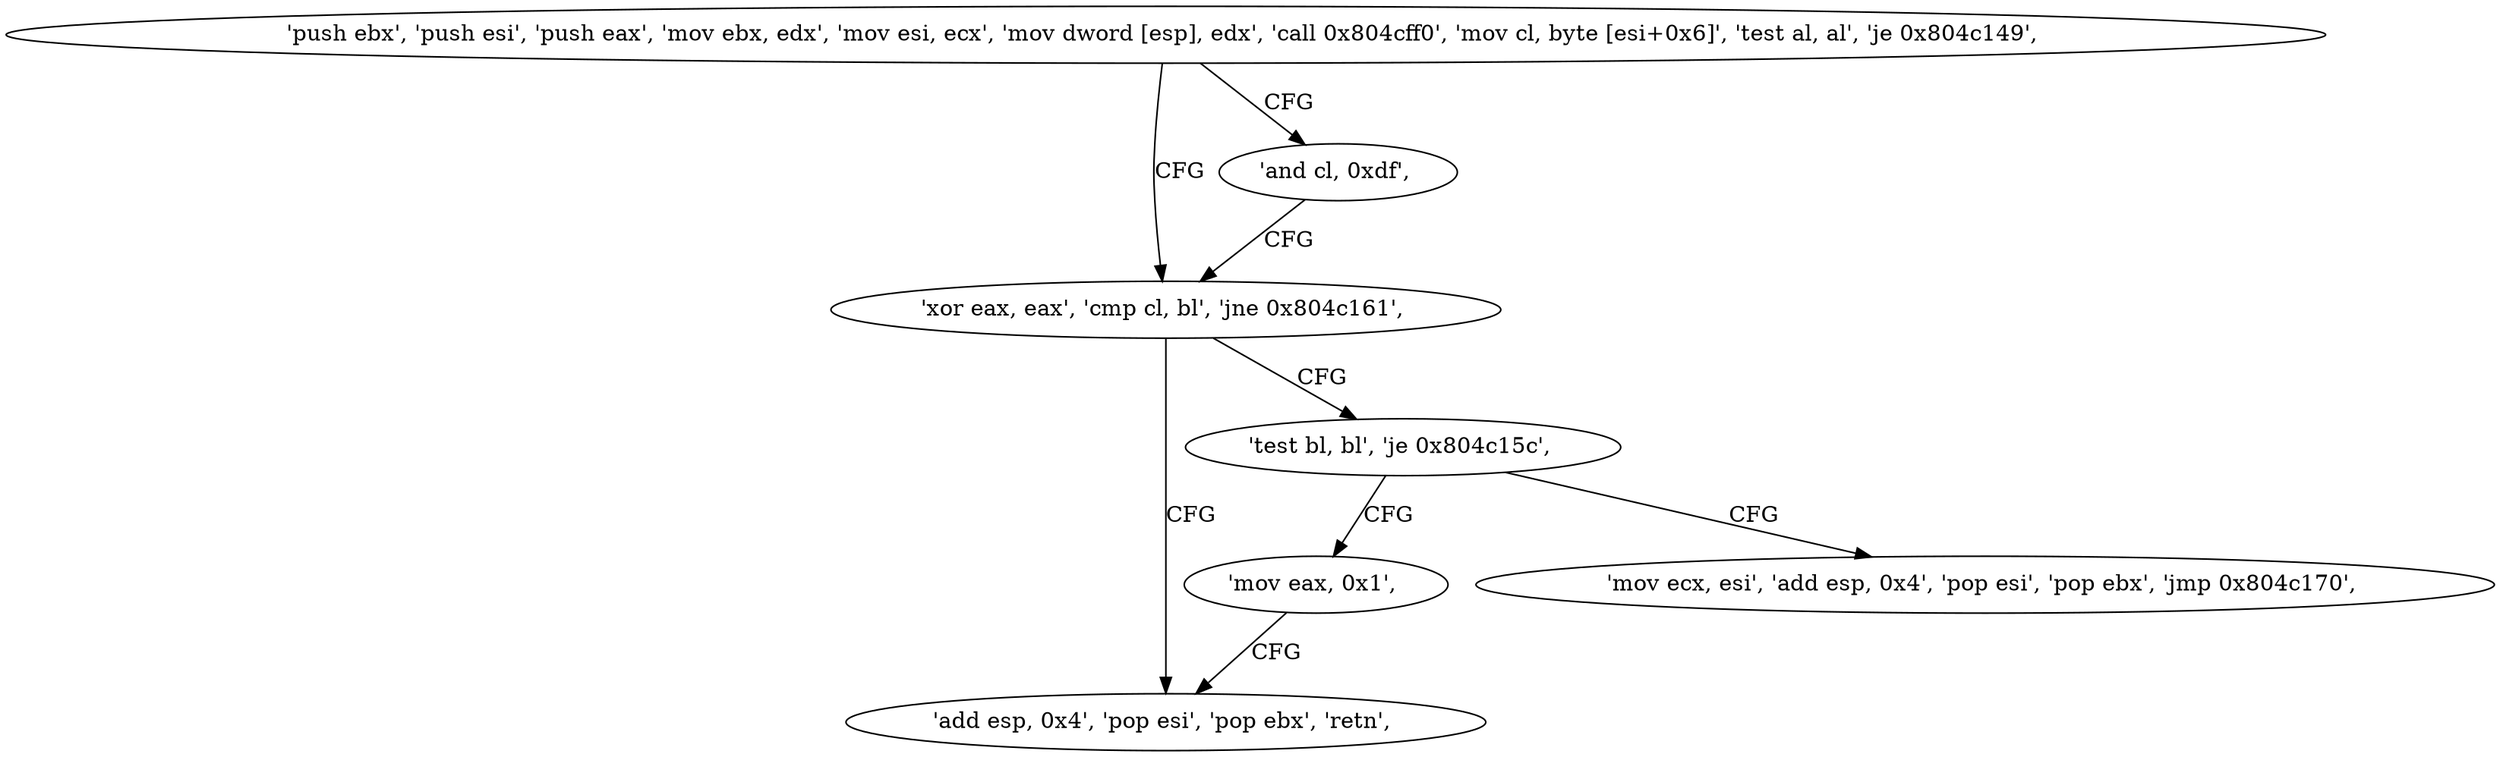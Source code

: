 digraph "func" {
"134529328" [label = "'push ebx', 'push esi', 'push eax', 'mov ebx, edx', 'mov esi, ecx', 'mov dword [esp], edx', 'call 0x804cff0', 'mov cl, byte [esi+0x6]', 'test al, al', 'je 0x804c149', " ]
"134529353" [label = "'xor eax, eax', 'cmp cl, bl', 'jne 0x804c161', " ]
"134529350" [label = "'and cl, 0xdf', " ]
"134529377" [label = "'add esp, 0x4', 'pop esi', 'pop ebx', 'retn', " ]
"134529359" [label = "'test bl, bl', 'je 0x804c15c', " ]
"134529372" [label = "'mov eax, 0x1', " ]
"134529363" [label = "'mov ecx, esi', 'add esp, 0x4', 'pop esi', 'pop ebx', 'jmp 0x804c170', " ]
"134529328" -> "134529353" [ label = "CFG" ]
"134529328" -> "134529350" [ label = "CFG" ]
"134529353" -> "134529377" [ label = "CFG" ]
"134529353" -> "134529359" [ label = "CFG" ]
"134529350" -> "134529353" [ label = "CFG" ]
"134529359" -> "134529372" [ label = "CFG" ]
"134529359" -> "134529363" [ label = "CFG" ]
"134529372" -> "134529377" [ label = "CFG" ]
}
